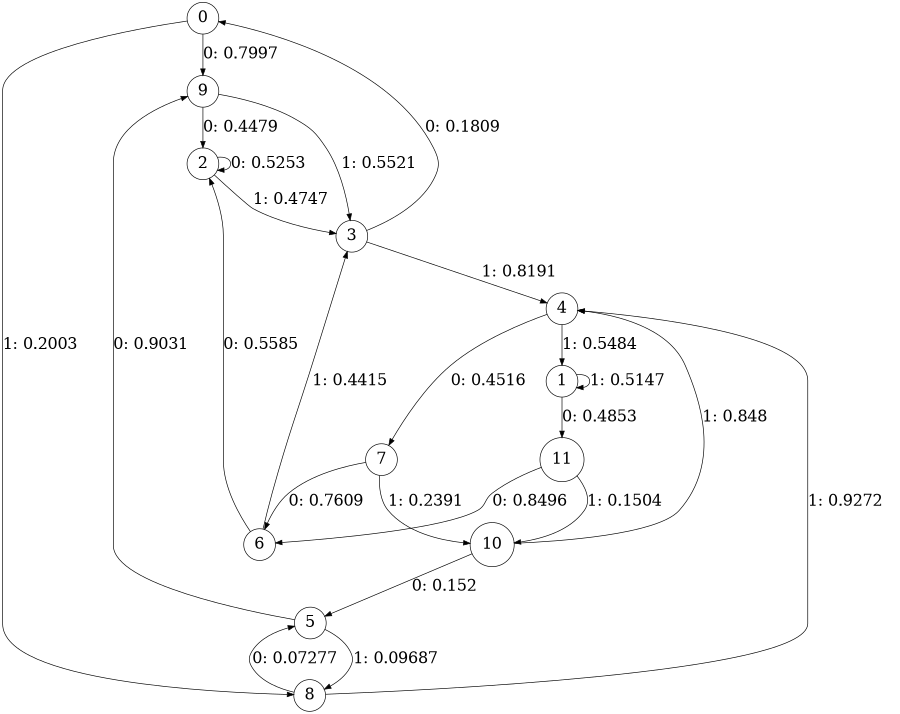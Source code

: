 digraph "ch34faceL4" {
size = "6,8.5";
ratio = "fill";
node [shape = circle];
node [fontsize = 24];
edge [fontsize = 24];
0 -> 9 [label = "0: 0.7997   "];
0 -> 8 [label = "1: 0.2003   "];
1 -> 11 [label = "0: 0.4853   "];
1 -> 1 [label = "1: 0.5147   "];
2 -> 2 [label = "0: 0.5253   "];
2 -> 3 [label = "1: 0.4747   "];
3 -> 0 [label = "0: 0.1809   "];
3 -> 4 [label = "1: 0.8191   "];
4 -> 7 [label = "0: 0.4516   "];
4 -> 1 [label = "1: 0.5484   "];
5 -> 9 [label = "0: 0.9031   "];
5 -> 8 [label = "1: 0.09687  "];
6 -> 2 [label = "0: 0.5585   "];
6 -> 3 [label = "1: 0.4415   "];
7 -> 6 [label = "0: 0.7609   "];
7 -> 10 [label = "1: 0.2391   "];
8 -> 5 [label = "0: 0.07277  "];
8 -> 4 [label = "1: 0.9272   "];
9 -> 2 [label = "0: 0.4479   "];
9 -> 3 [label = "1: 0.5521   "];
10 -> 5 [label = "0: 0.152    "];
10 -> 4 [label = "1: 0.848    "];
11 -> 6 [label = "0: 0.8496   "];
11 -> 10 [label = "1: 0.1504   "];
}